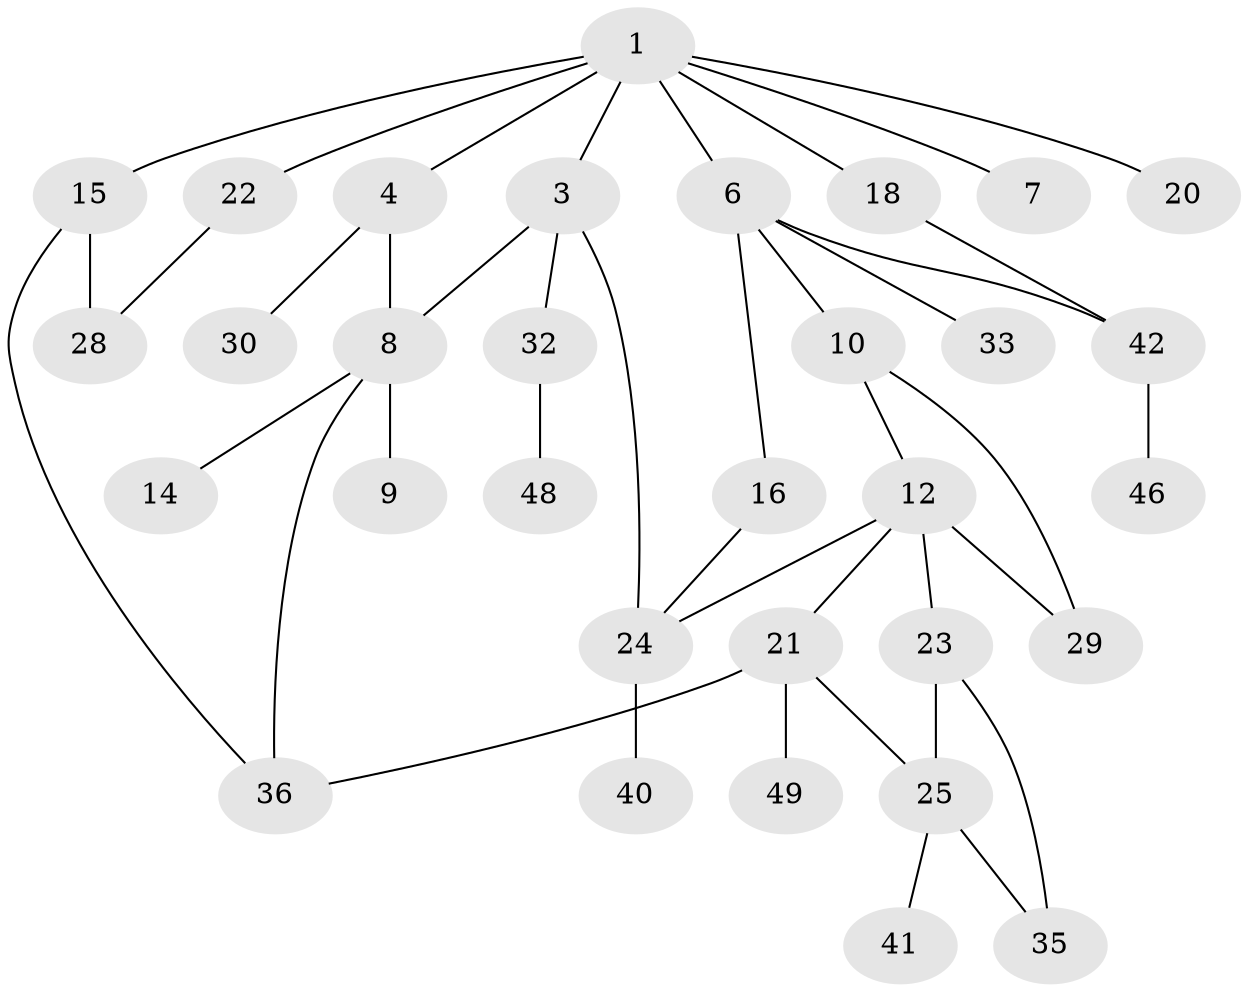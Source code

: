 // Generated by graph-tools (version 1.1) at 2025/23/03/03/25 07:23:30]
// undirected, 32 vertices, 41 edges
graph export_dot {
graph [start="1"]
  node [color=gray90,style=filled];
  1 [super="+2"];
  3 [super="+19"];
  4 [super="+5"];
  6 [super="+11"];
  7;
  8 [super="+34"];
  9 [super="+13"];
  10;
  12 [super="+47"];
  14;
  15 [super="+17"];
  16;
  18 [super="+43"];
  20;
  21 [super="+37"];
  22 [super="+26"];
  23 [super="+39"];
  24 [super="+31"];
  25 [super="+27"];
  28 [super="+38"];
  29 [super="+44"];
  30;
  32 [super="+50"];
  33;
  35;
  36 [super="+51"];
  40;
  41;
  42 [super="+45"];
  46;
  48;
  49;
  1 -- 7;
  1 -- 22;
  1 -- 18;
  1 -- 3;
  1 -- 4;
  1 -- 20;
  1 -- 6;
  1 -- 15;
  3 -- 8;
  3 -- 24;
  3 -- 32;
  4 -- 30;
  4 -- 8;
  6 -- 10;
  6 -- 16;
  6 -- 33;
  6 -- 42;
  8 -- 9;
  8 -- 14;
  8 -- 36;
  10 -- 12;
  10 -- 29;
  12 -- 21;
  12 -- 23;
  12 -- 29;
  12 -- 24;
  15 -- 28 [weight=2];
  15 -- 36;
  16 -- 24;
  18 -- 42;
  21 -- 25;
  21 -- 49;
  21 -- 36;
  22 -- 28;
  23 -- 35;
  23 -- 25;
  24 -- 40;
  25 -- 35;
  25 -- 41;
  32 -- 48;
  42 -- 46;
}
